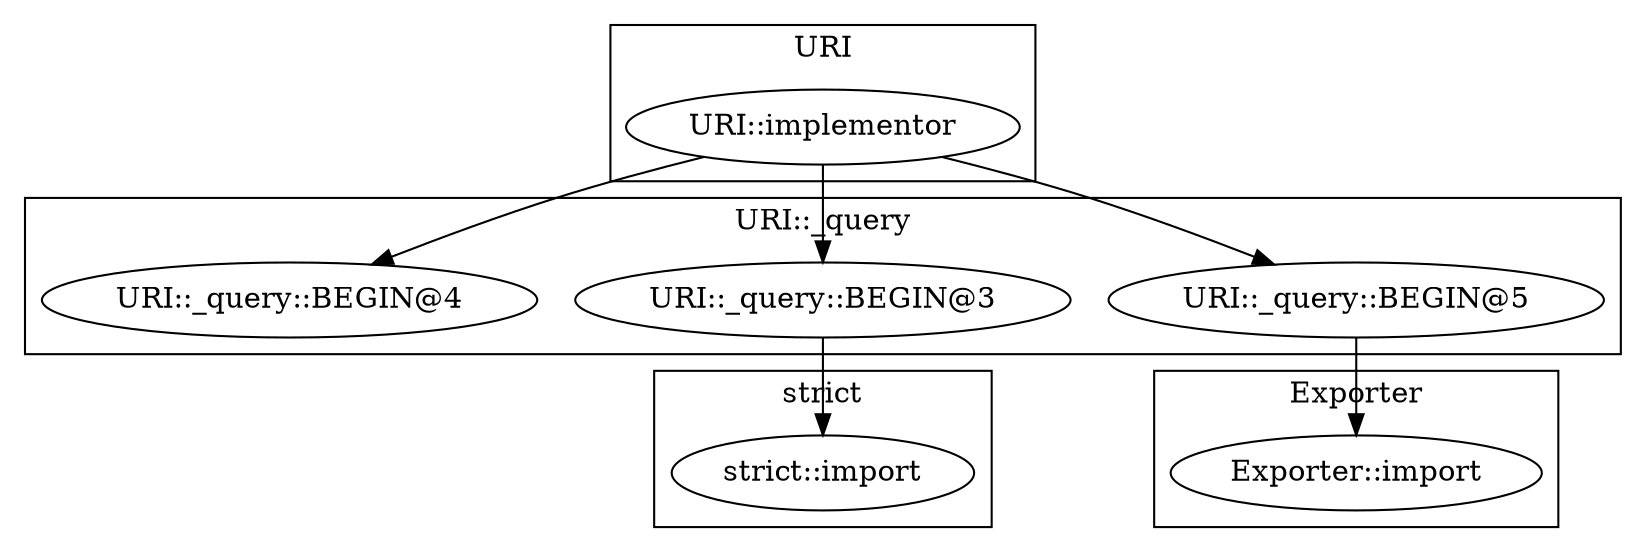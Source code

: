 digraph {
graph [overlap=false]
subgraph cluster_URI__query {
	label="URI::_query";
	"URI::_query::BEGIN@3";
	"URI::_query::BEGIN@5";
	"URI::_query::BEGIN@4";
}
subgraph cluster_strict {
	label="strict";
	"strict::import";
}
subgraph cluster_URI {
	label="URI";
	"URI::implementor";
}
subgraph cluster_Exporter {
	label="Exporter";
	"Exporter::import";
}
"URI::_query::BEGIN@5" -> "Exporter::import";
"URI::implementor" -> "URI::_query::BEGIN@5";
"URI::implementor" -> "URI::_query::BEGIN@3";
"URI::implementor" -> "URI::_query::BEGIN@4";
"URI::_query::BEGIN@3" -> "strict::import";
}
